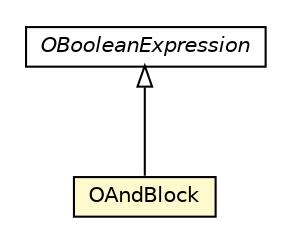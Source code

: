 #!/usr/local/bin/dot
#
# Class diagram 
# Generated by UMLGraph version R5_6-24-gf6e263 (http://www.umlgraph.org/)
#

digraph G {
	edge [fontname="Helvetica",fontsize=10,labelfontname="Helvetica",labelfontsize=10];
	node [fontname="Helvetica",fontsize=10,shape=plaintext];
	nodesep=0.25;
	ranksep=0.5;
	// com.orientechnologies.orient.core.sql.parser.OBooleanExpression
	c1297135 [label=<<table title="com.orientechnologies.orient.core.sql.parser.OBooleanExpression" border="0" cellborder="1" cellspacing="0" cellpadding="2" port="p" href="./OBooleanExpression.html">
		<tr><td><table border="0" cellspacing="0" cellpadding="1">
<tr><td align="center" balign="center"><font face="Helvetica-Oblique"> OBooleanExpression </font></td></tr>
		</table></td></tr>
		</table>>, URL="./OBooleanExpression.html", fontname="Helvetica", fontcolor="black", fontsize=10.0];
	// com.orientechnologies.orient.core.sql.parser.OAndBlock
	c1297171 [label=<<table title="com.orientechnologies.orient.core.sql.parser.OAndBlock" border="0" cellborder="1" cellspacing="0" cellpadding="2" port="p" bgcolor="lemonChiffon" href="./OAndBlock.html">
		<tr><td><table border="0" cellspacing="0" cellpadding="1">
<tr><td align="center" balign="center"> OAndBlock </td></tr>
		</table></td></tr>
		</table>>, URL="./OAndBlock.html", fontname="Helvetica", fontcolor="black", fontsize=10.0];
	//com.orientechnologies.orient.core.sql.parser.OAndBlock extends com.orientechnologies.orient.core.sql.parser.OBooleanExpression
	c1297135:p -> c1297171:p [dir=back,arrowtail=empty];
}


